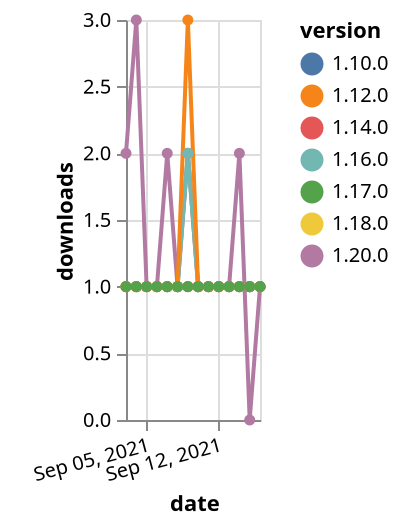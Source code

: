 {"$schema": "https://vega.github.io/schema/vega-lite/v5.json", "description": "A simple bar chart with embedded data.", "data": {"values": [{"date": "2021-09-03", "total": 169, "delta": 1, "version": "1.18.0"}, {"date": "2021-09-04", "total": 170, "delta": 1, "version": "1.18.0"}, {"date": "2021-09-05", "total": 171, "delta": 1, "version": "1.18.0"}, {"date": "2021-09-06", "total": 172, "delta": 1, "version": "1.18.0"}, {"date": "2021-09-07", "total": 173, "delta": 1, "version": "1.18.0"}, {"date": "2021-09-08", "total": 174, "delta": 1, "version": "1.18.0"}, {"date": "2021-09-09", "total": 176, "delta": 2, "version": "1.18.0"}, {"date": "2021-09-10", "total": 177, "delta": 1, "version": "1.18.0"}, {"date": "2021-09-11", "total": 178, "delta": 1, "version": "1.18.0"}, {"date": "2021-09-12", "total": 179, "delta": 1, "version": "1.18.0"}, {"date": "2021-09-13", "total": 180, "delta": 1, "version": "1.18.0"}, {"date": "2021-09-14", "total": 181, "delta": 1, "version": "1.18.0"}, {"date": "2021-09-15", "total": 182, "delta": 1, "version": "1.18.0"}, {"date": "2021-09-16", "total": 183, "delta": 1, "version": "1.18.0"}, {"date": "2021-09-03", "total": 238, "delta": 1, "version": "1.10.0"}, {"date": "2021-09-04", "total": 239, "delta": 1, "version": "1.10.0"}, {"date": "2021-09-05", "total": 240, "delta": 1, "version": "1.10.0"}, {"date": "2021-09-06", "total": 241, "delta": 1, "version": "1.10.0"}, {"date": "2021-09-07", "total": 242, "delta": 1, "version": "1.10.0"}, {"date": "2021-09-08", "total": 243, "delta": 1, "version": "1.10.0"}, {"date": "2021-09-09", "total": 244, "delta": 1, "version": "1.10.0"}, {"date": "2021-09-10", "total": 245, "delta": 1, "version": "1.10.0"}, {"date": "2021-09-11", "total": 246, "delta": 1, "version": "1.10.0"}, {"date": "2021-09-12", "total": 247, "delta": 1, "version": "1.10.0"}, {"date": "2021-09-13", "total": 248, "delta": 1, "version": "1.10.0"}, {"date": "2021-09-14", "total": 249, "delta": 1, "version": "1.10.0"}, {"date": "2021-09-15", "total": 250, "delta": 1, "version": "1.10.0"}, {"date": "2021-09-16", "total": 251, "delta": 1, "version": "1.10.0"}, {"date": "2021-09-03", "total": 120, "delta": 2, "version": "1.20.0"}, {"date": "2021-09-04", "total": 123, "delta": 3, "version": "1.20.0"}, {"date": "2021-09-05", "total": 124, "delta": 1, "version": "1.20.0"}, {"date": "2021-09-06", "total": 125, "delta": 1, "version": "1.20.0"}, {"date": "2021-09-07", "total": 127, "delta": 2, "version": "1.20.0"}, {"date": "2021-09-08", "total": 128, "delta": 1, "version": "1.20.0"}, {"date": "2021-09-09", "total": 130, "delta": 2, "version": "1.20.0"}, {"date": "2021-09-10", "total": 131, "delta": 1, "version": "1.20.0"}, {"date": "2021-09-11", "total": 132, "delta": 1, "version": "1.20.0"}, {"date": "2021-09-12", "total": 133, "delta": 1, "version": "1.20.0"}, {"date": "2021-09-13", "total": 134, "delta": 1, "version": "1.20.0"}, {"date": "2021-09-14", "total": 136, "delta": 2, "version": "1.20.0"}, {"date": "2021-09-15", "total": 136, "delta": 0, "version": "1.20.0"}, {"date": "2021-09-16", "total": 137, "delta": 1, "version": "1.20.0"}, {"date": "2021-09-03", "total": 142, "delta": 1, "version": "1.16.0"}, {"date": "2021-09-04", "total": 143, "delta": 1, "version": "1.16.0"}, {"date": "2021-09-05", "total": 144, "delta": 1, "version": "1.16.0"}, {"date": "2021-09-06", "total": 145, "delta": 1, "version": "1.16.0"}, {"date": "2021-09-07", "total": 146, "delta": 1, "version": "1.16.0"}, {"date": "2021-09-08", "total": 147, "delta": 1, "version": "1.16.0"}, {"date": "2021-09-09", "total": 149, "delta": 2, "version": "1.16.0"}, {"date": "2021-09-10", "total": 150, "delta": 1, "version": "1.16.0"}, {"date": "2021-09-11", "total": 151, "delta": 1, "version": "1.16.0"}, {"date": "2021-09-12", "total": 152, "delta": 1, "version": "1.16.0"}, {"date": "2021-09-13", "total": 153, "delta": 1, "version": "1.16.0"}, {"date": "2021-09-14", "total": 154, "delta": 1, "version": "1.16.0"}, {"date": "2021-09-15", "total": 155, "delta": 1, "version": "1.16.0"}, {"date": "2021-09-16", "total": 156, "delta": 1, "version": "1.16.0"}, {"date": "2021-09-03", "total": 170, "delta": 1, "version": "1.14.0"}, {"date": "2021-09-04", "total": 171, "delta": 1, "version": "1.14.0"}, {"date": "2021-09-05", "total": 172, "delta": 1, "version": "1.14.0"}, {"date": "2021-09-06", "total": 173, "delta": 1, "version": "1.14.0"}, {"date": "2021-09-07", "total": 174, "delta": 1, "version": "1.14.0"}, {"date": "2021-09-08", "total": 175, "delta": 1, "version": "1.14.0"}, {"date": "2021-09-09", "total": 176, "delta": 1, "version": "1.14.0"}, {"date": "2021-09-10", "total": 177, "delta": 1, "version": "1.14.0"}, {"date": "2021-09-11", "total": 178, "delta": 1, "version": "1.14.0"}, {"date": "2021-09-12", "total": 179, "delta": 1, "version": "1.14.0"}, {"date": "2021-09-13", "total": 180, "delta": 1, "version": "1.14.0"}, {"date": "2021-09-14", "total": 181, "delta": 1, "version": "1.14.0"}, {"date": "2021-09-15", "total": 182, "delta": 1, "version": "1.14.0"}, {"date": "2021-09-16", "total": 183, "delta": 1, "version": "1.14.0"}, {"date": "2021-09-03", "total": 286, "delta": 1, "version": "1.12.0"}, {"date": "2021-09-04", "total": 287, "delta": 1, "version": "1.12.0"}, {"date": "2021-09-05", "total": 288, "delta": 1, "version": "1.12.0"}, {"date": "2021-09-06", "total": 289, "delta": 1, "version": "1.12.0"}, {"date": "2021-09-07", "total": 290, "delta": 1, "version": "1.12.0"}, {"date": "2021-09-08", "total": 291, "delta": 1, "version": "1.12.0"}, {"date": "2021-09-09", "total": 294, "delta": 3, "version": "1.12.0"}, {"date": "2021-09-10", "total": 295, "delta": 1, "version": "1.12.0"}, {"date": "2021-09-11", "total": 296, "delta": 1, "version": "1.12.0"}, {"date": "2021-09-12", "total": 297, "delta": 1, "version": "1.12.0"}, {"date": "2021-09-13", "total": 298, "delta": 1, "version": "1.12.0"}, {"date": "2021-09-14", "total": 299, "delta": 1, "version": "1.12.0"}, {"date": "2021-09-15", "total": 300, "delta": 1, "version": "1.12.0"}, {"date": "2021-09-16", "total": 301, "delta": 1, "version": "1.12.0"}, {"date": "2021-09-03", "total": 140, "delta": 1, "version": "1.17.0"}, {"date": "2021-09-04", "total": 141, "delta": 1, "version": "1.17.0"}, {"date": "2021-09-05", "total": 142, "delta": 1, "version": "1.17.0"}, {"date": "2021-09-06", "total": 143, "delta": 1, "version": "1.17.0"}, {"date": "2021-09-07", "total": 144, "delta": 1, "version": "1.17.0"}, {"date": "2021-09-08", "total": 145, "delta": 1, "version": "1.17.0"}, {"date": "2021-09-09", "total": 146, "delta": 1, "version": "1.17.0"}, {"date": "2021-09-10", "total": 147, "delta": 1, "version": "1.17.0"}, {"date": "2021-09-11", "total": 148, "delta": 1, "version": "1.17.0"}, {"date": "2021-09-12", "total": 149, "delta": 1, "version": "1.17.0"}, {"date": "2021-09-13", "total": 150, "delta": 1, "version": "1.17.0"}, {"date": "2021-09-14", "total": 151, "delta": 1, "version": "1.17.0"}, {"date": "2021-09-15", "total": 152, "delta": 1, "version": "1.17.0"}, {"date": "2021-09-16", "total": 153, "delta": 1, "version": "1.17.0"}]}, "width": "container", "mark": {"type": "line", "point": {"filled": true}}, "encoding": {"x": {"field": "date", "type": "temporal", "timeUnit": "yearmonthdate", "title": "date", "axis": {"labelAngle": -15}}, "y": {"field": "delta", "type": "quantitative", "title": "downloads"}, "color": {"field": "version", "type": "nominal"}, "tooltip": {"field": "delta"}}}